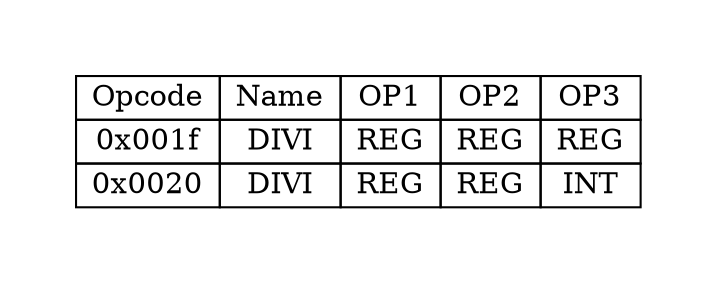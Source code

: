 digraph{
graph [pad="0.5", nodesep="0.5", ranksep="2" ]
node[shape=plain]
Foo [label=<
<table border="0" cellborder="1" cellspacing="0">
<tr><td> Opcode </td> <td> Name </td> <td> OP1 </td><td> OP2 </td><td> OP3 </td> </tr>
<tr><td> 0x001f </td><td> DIVI </td><td> REG </td><td> REG </td><td> REG </td> </tr>
<tr><td> 0x0020 </td><td> DIVI </td><td> REG </td><td> REG </td><td> INT </td> </tr>
</table>>];
}
